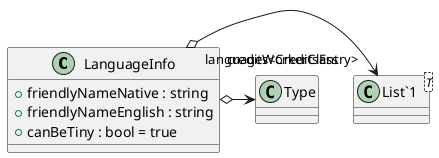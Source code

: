@startuml
class LanguageInfo {
    + friendlyNameNative : string
    + friendlyNameEnglish : string
    + canBeTiny : bool = true
}
class "List`1"<T> {
}
LanguageInfo o-> "credits<CreditsEntry>" "List`1"
LanguageInfo o-> "languageWorkerClass" Type
@enduml
